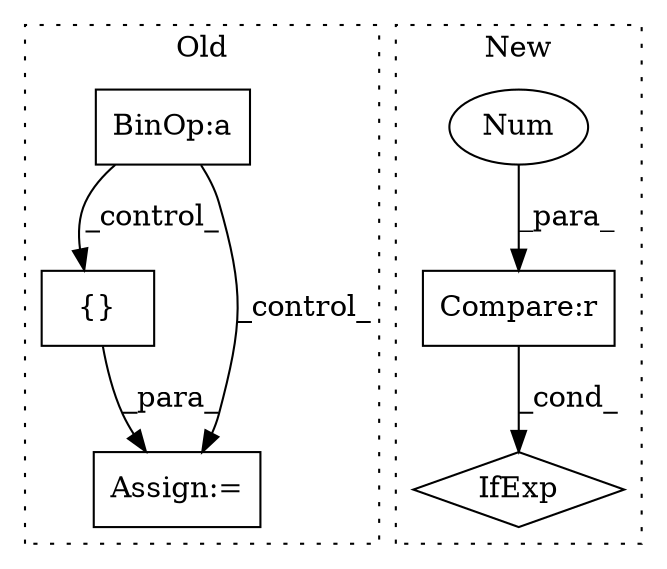 digraph G {
subgraph cluster0 {
1 [label="{}" a="59" s="5824,5865" l="1,0" shape="box"];
3 [label="Assign:=" a="68" s="5820" l="4" shape="box"];
6 [label="BinOp:a" a="82" s="5735" l="3" shape="box"];
label = "Old";
style="dotted";
}
subgraph cluster1 {
2 [label="IfExp" a="51" s="5703,5712" l="4,6" shape="diamond"];
4 [label="Compare:r" a="40" s="5707" l="5" shape="box"];
5 [label="Num" a="76" s="5711" l="1" shape="ellipse"];
label = "New";
style="dotted";
}
1 -> 3 [label="_para_"];
4 -> 2 [label="_cond_"];
5 -> 4 [label="_para_"];
6 -> 1 [label="_control_"];
6 -> 3 [label="_control_"];
}